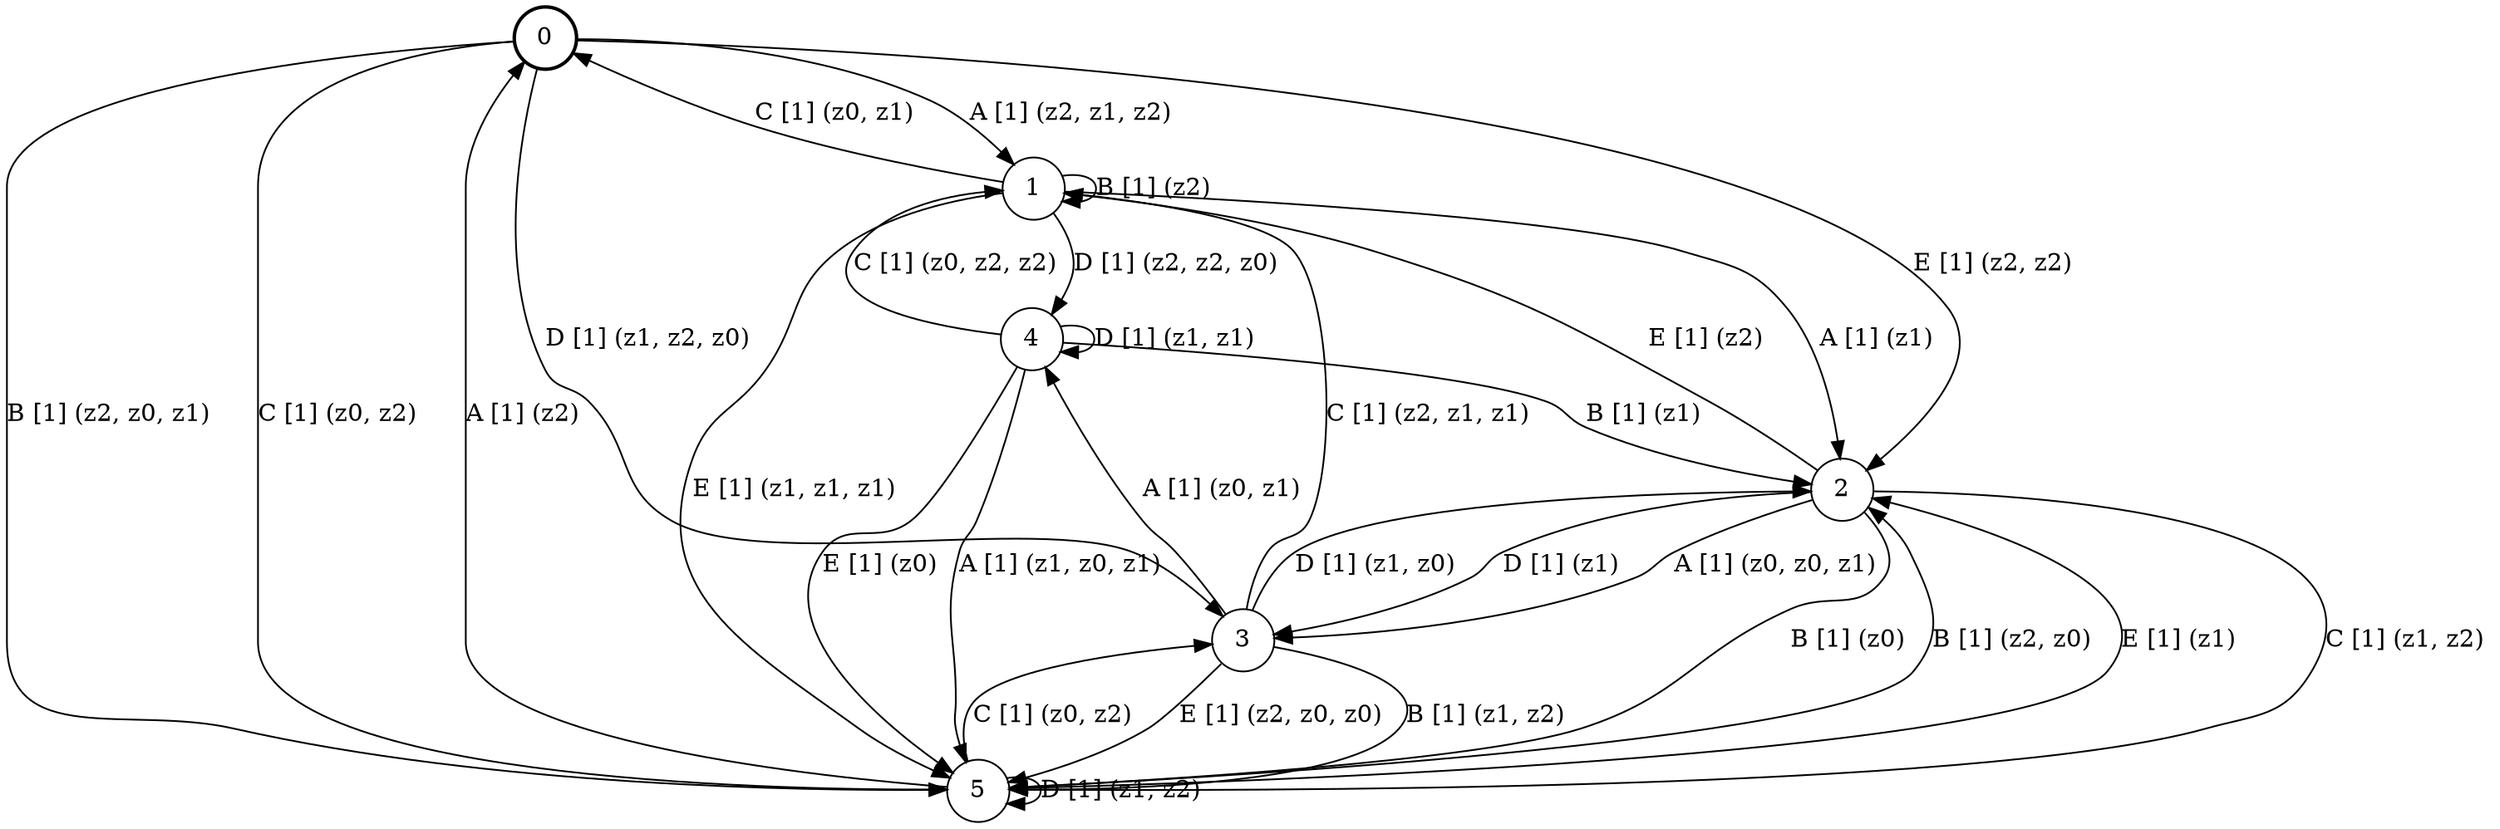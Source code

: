 # generated file, don't try to modify
# command: dot -Tpng <filename> > tree.png
digraph Automaton {
    node [shape = circle];
    0 [style = "bold"];
    0 -> 1 [label = "A [1] (z2, z1, z2) "];
    0 -> 5 [label = "B [1] (z2, z0, z1) "];
    0 -> 5 [label = "C [1] (z0, z2) "];
    0 -> 3 [label = "D [1] (z1, z2, z0) "];
    0 -> 2 [label = "E [1] (z2, z2) "];
    1 -> 2 [label = "A [1] (z1) "];
    1 -> 1 [label = "B [1] (z2) "];
    1 -> 0 [label = "C [1] (z0, z1) "];
    1 -> 4 [label = "D [1] (z2, z2, z0) "];
    1 -> 5 [label = "E [1] (z1, z1, z1) "];
    2 -> 3 [label = "A [1] (z0, z0, z1) "];
    2 -> 5 [label = "B [1] (z0) "];
    2 -> 5 [label = "C [1] (z1, z2) "];
    2 -> 3 [label = "D [1] (z1) "];
    2 -> 1 [label = "E [1] (z2) "];
    3 -> 4 [label = "A [1] (z0, z1) "];
    3 -> 5 [label = "B [1] (z1, z2) "];
    3 -> 1 [label = "C [1] (z2, z1, z1) "];
    3 -> 2 [label = "D [1] (z1, z0) "];
    3 -> 5 [label = "E [1] (z2, z0, z0) "];
    4 -> 5 [label = "A [1] (z1, z0, z1) "];
    4 -> 2 [label = "B [1] (z1) "];
    4 -> 1 [label = "C [1] (z0, z2, z2) "];
    4 -> 4 [label = "D [1] (z1, z1) "];
    4 -> 5 [label = "E [1] (z0) "];
    5 -> 0 [label = "A [1] (z2) "];
    5 -> 2 [label = "B [1] (z2, z0) "];
    5 -> 3 [label = "C [1] (z0, z2) "];
    5 -> 5 [label = "D [1] (z1, z2) "];
    5 -> 2 [label = "E [1] (z1) "];
}
